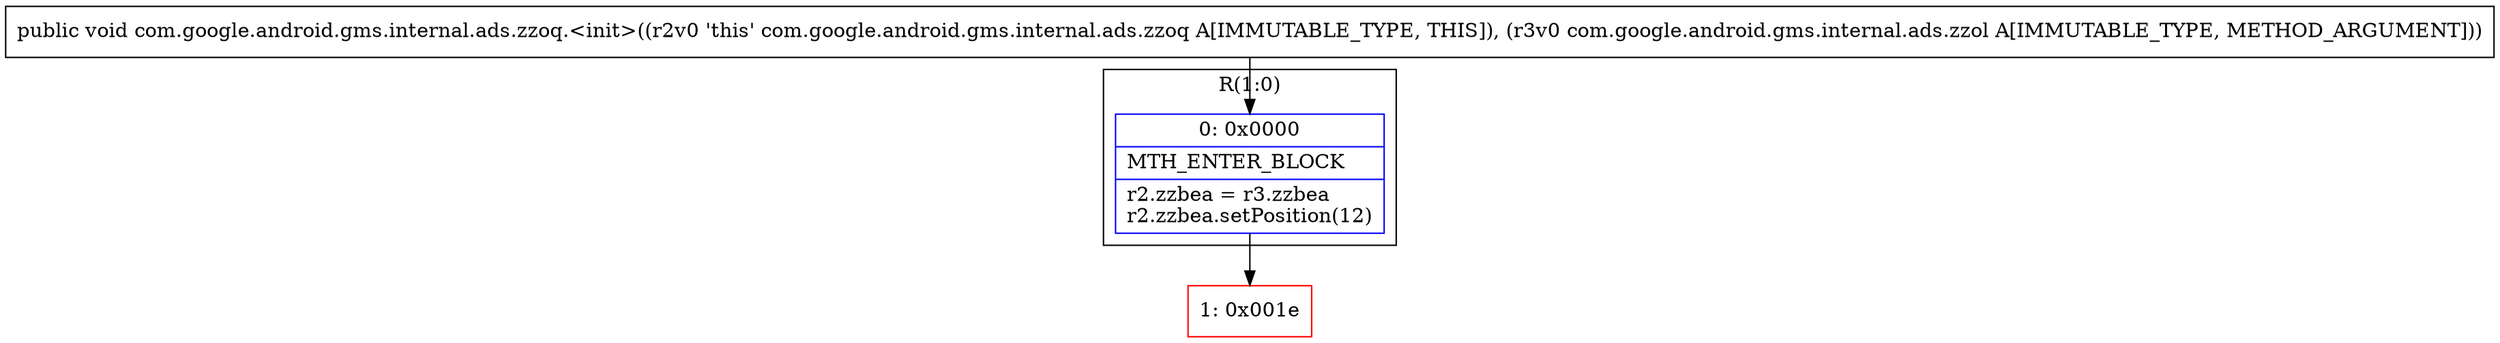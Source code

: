 digraph "CFG forcom.google.android.gms.internal.ads.zzoq.\<init\>(Lcom\/google\/android\/gms\/internal\/ads\/zzol;)V" {
subgraph cluster_Region_63122960 {
label = "R(1:0)";
node [shape=record,color=blue];
Node_0 [shape=record,label="{0\:\ 0x0000|MTH_ENTER_BLOCK\l|r2.zzbea = r3.zzbea\lr2.zzbea.setPosition(12)\l}"];
}
Node_1 [shape=record,color=red,label="{1\:\ 0x001e}"];
MethodNode[shape=record,label="{public void com.google.android.gms.internal.ads.zzoq.\<init\>((r2v0 'this' com.google.android.gms.internal.ads.zzoq A[IMMUTABLE_TYPE, THIS]), (r3v0 com.google.android.gms.internal.ads.zzol A[IMMUTABLE_TYPE, METHOD_ARGUMENT])) }"];
MethodNode -> Node_0;
Node_0 -> Node_1;
}

